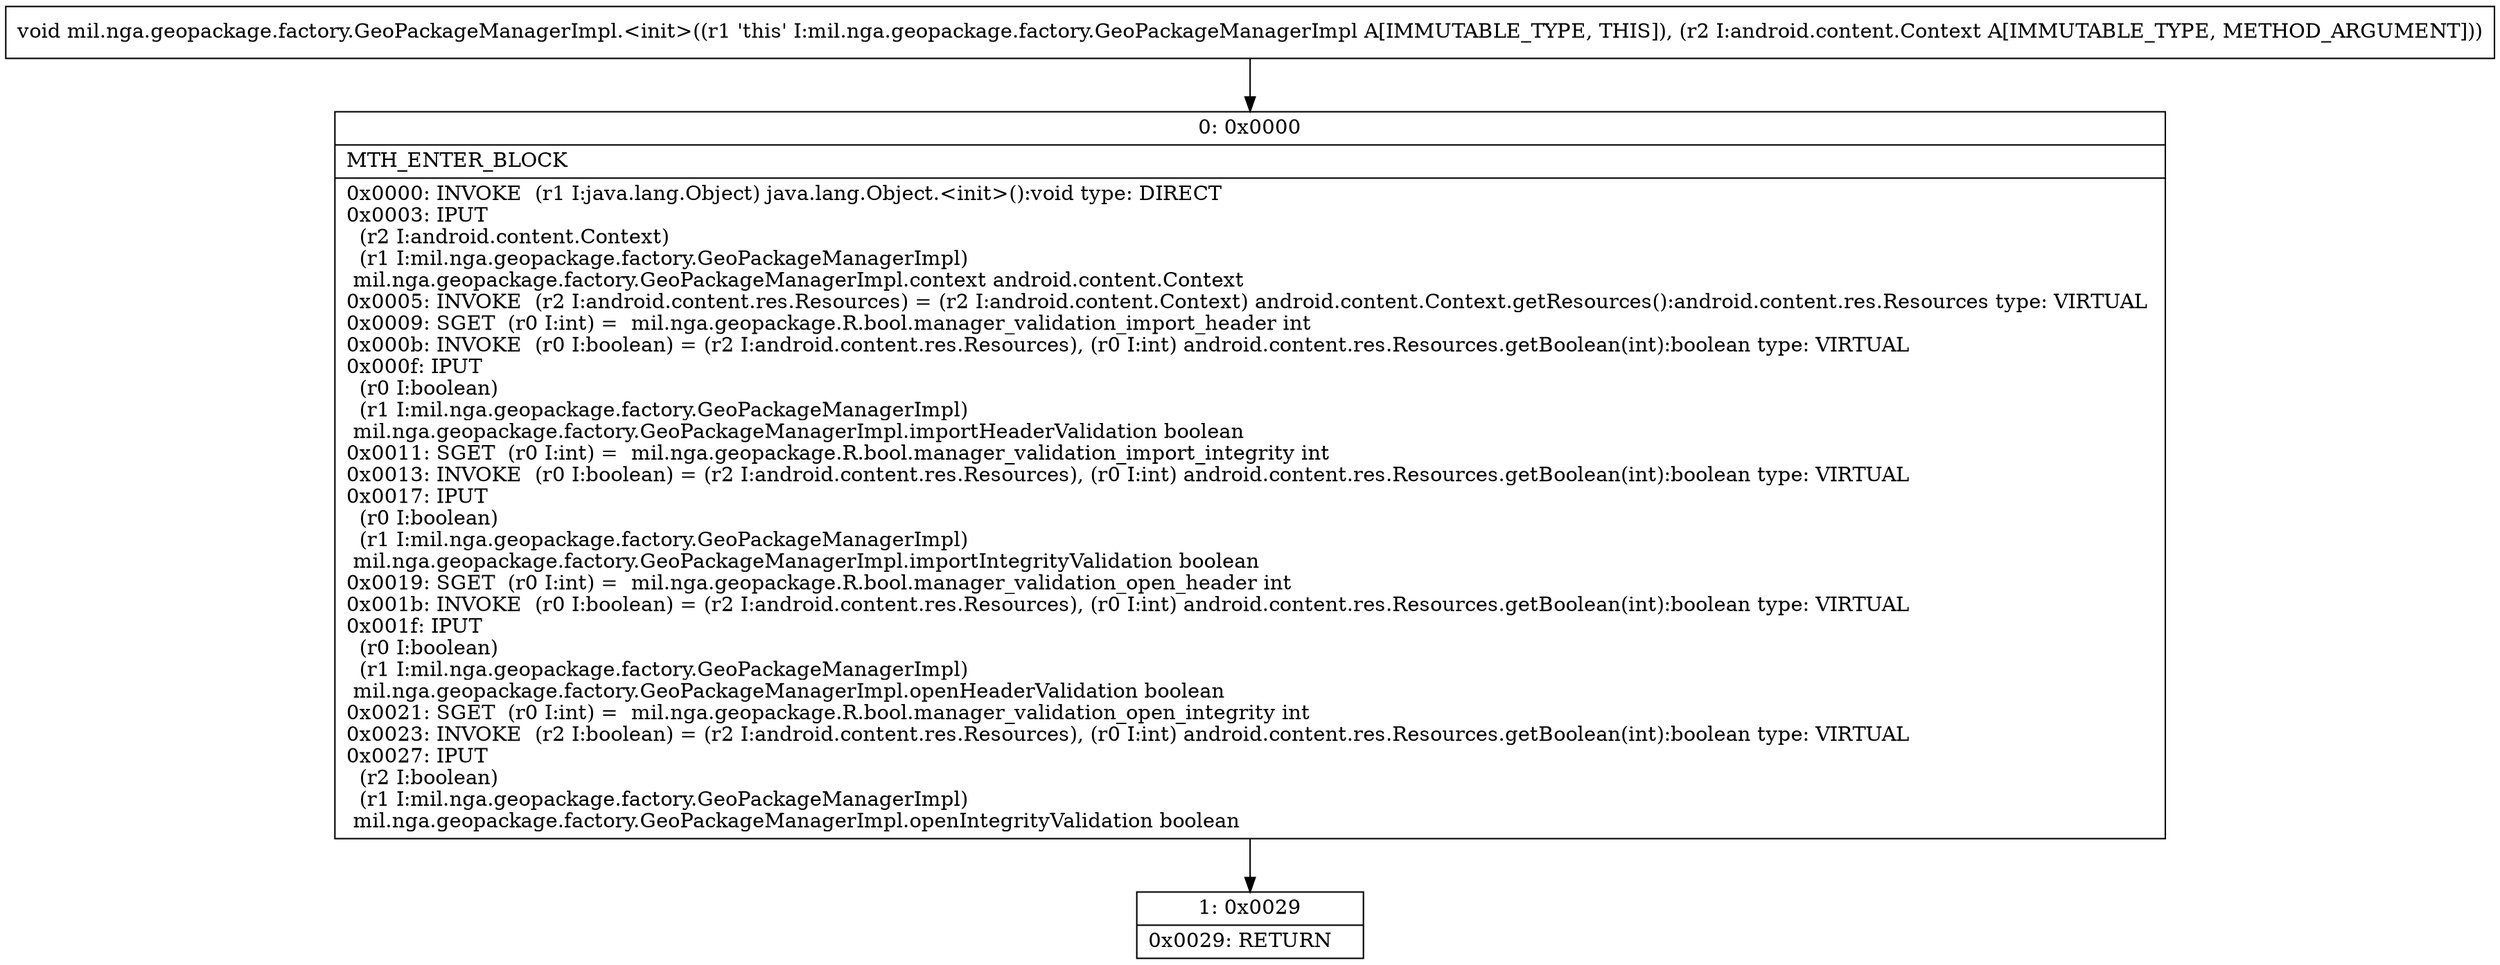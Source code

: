 digraph "CFG formil.nga.geopackage.factory.GeoPackageManagerImpl.\<init\>(Landroid\/content\/Context;)V" {
Node_0 [shape=record,label="{0\:\ 0x0000|MTH_ENTER_BLOCK\l|0x0000: INVOKE  (r1 I:java.lang.Object) java.lang.Object.\<init\>():void type: DIRECT \l0x0003: IPUT  \l  (r2 I:android.content.Context)\l  (r1 I:mil.nga.geopackage.factory.GeoPackageManagerImpl)\l mil.nga.geopackage.factory.GeoPackageManagerImpl.context android.content.Context \l0x0005: INVOKE  (r2 I:android.content.res.Resources) = (r2 I:android.content.Context) android.content.Context.getResources():android.content.res.Resources type: VIRTUAL \l0x0009: SGET  (r0 I:int) =  mil.nga.geopackage.R.bool.manager_validation_import_header int \l0x000b: INVOKE  (r0 I:boolean) = (r2 I:android.content.res.Resources), (r0 I:int) android.content.res.Resources.getBoolean(int):boolean type: VIRTUAL \l0x000f: IPUT  \l  (r0 I:boolean)\l  (r1 I:mil.nga.geopackage.factory.GeoPackageManagerImpl)\l mil.nga.geopackage.factory.GeoPackageManagerImpl.importHeaderValidation boolean \l0x0011: SGET  (r0 I:int) =  mil.nga.geopackage.R.bool.manager_validation_import_integrity int \l0x0013: INVOKE  (r0 I:boolean) = (r2 I:android.content.res.Resources), (r0 I:int) android.content.res.Resources.getBoolean(int):boolean type: VIRTUAL \l0x0017: IPUT  \l  (r0 I:boolean)\l  (r1 I:mil.nga.geopackage.factory.GeoPackageManagerImpl)\l mil.nga.geopackage.factory.GeoPackageManagerImpl.importIntegrityValidation boolean \l0x0019: SGET  (r0 I:int) =  mil.nga.geopackage.R.bool.manager_validation_open_header int \l0x001b: INVOKE  (r0 I:boolean) = (r2 I:android.content.res.Resources), (r0 I:int) android.content.res.Resources.getBoolean(int):boolean type: VIRTUAL \l0x001f: IPUT  \l  (r0 I:boolean)\l  (r1 I:mil.nga.geopackage.factory.GeoPackageManagerImpl)\l mil.nga.geopackage.factory.GeoPackageManagerImpl.openHeaderValidation boolean \l0x0021: SGET  (r0 I:int) =  mil.nga.geopackage.R.bool.manager_validation_open_integrity int \l0x0023: INVOKE  (r2 I:boolean) = (r2 I:android.content.res.Resources), (r0 I:int) android.content.res.Resources.getBoolean(int):boolean type: VIRTUAL \l0x0027: IPUT  \l  (r2 I:boolean)\l  (r1 I:mil.nga.geopackage.factory.GeoPackageManagerImpl)\l mil.nga.geopackage.factory.GeoPackageManagerImpl.openIntegrityValidation boolean \l}"];
Node_1 [shape=record,label="{1\:\ 0x0029|0x0029: RETURN   \l}"];
MethodNode[shape=record,label="{void mil.nga.geopackage.factory.GeoPackageManagerImpl.\<init\>((r1 'this' I:mil.nga.geopackage.factory.GeoPackageManagerImpl A[IMMUTABLE_TYPE, THIS]), (r2 I:android.content.Context A[IMMUTABLE_TYPE, METHOD_ARGUMENT])) }"];
MethodNode -> Node_0;
Node_0 -> Node_1;
}

